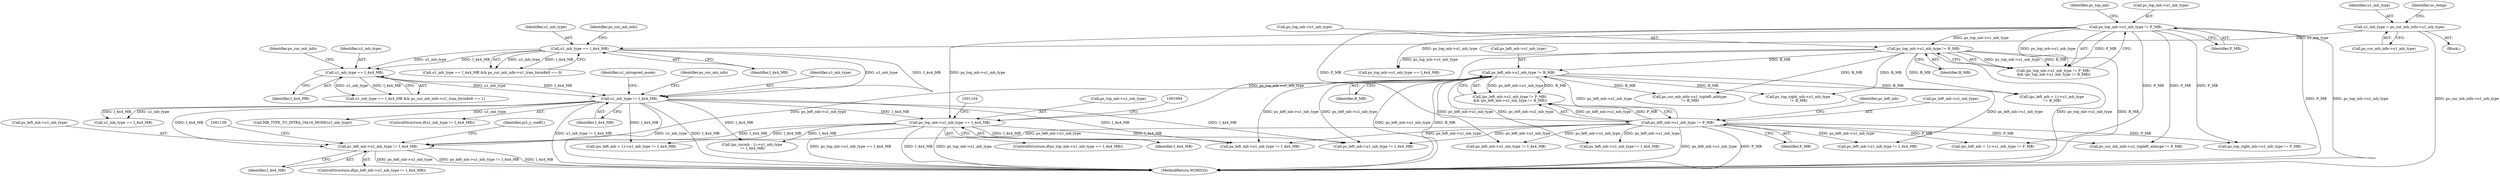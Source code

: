 digraph "0_Android_a583270e1c96d307469c83dc42bd3c5f1b9ef63f@pointer" {
"1001130" [label="(Call,ps_left_mb->u1_mb_type != I_4x4_MB)"];
"1000436" [label="(Call,ps_left_mb->u1_mb_type != B_MB)"];
"1000431" [label="(Call,ps_left_mb->u1_mb_type != P_MB)"];
"1000416" [label="(Call,ps_top_mb->u1_mb_type != P_MB)"];
"1000421" [label="(Call,ps_top_mb->u1_mb_type != B_MB)"];
"1000785" [label="(Call,u1_mb_type != I_4x4_MB)"];
"1000722" [label="(Call,u1_mb_type == I_4x4_MB)"];
"1000697" [label="(Call,u1_mb_type == I_4x4_MB)"];
"1000245" [label="(Call,u1_mb_type = ps_cur_mb_info->u1_mb_type)"];
"1001086" [label="(Call,ps_top_mb->u1_mb_type == I_4x4_MB)"];
"1000723" [label="(Identifier,u1_mb_type)"];
"1001086" [label="(Call,ps_top_mb->u1_mb_type == I_4x4_MB)"];
"1000791" [label="(Identifier,u1_intrapred_mode)"];
"1003254" [label="(MethodReturn,WORD32)"];
"1000246" [label="(Identifier,u1_mb_type)"];
"1001368" [label="(Call,ps_left_mb->u1_mb_type != I_4x4_MB)"];
"1001134" [label="(Identifier,I_4x4_MB)"];
"1000438" [label="(Identifier,ps_left_mb)"];
"1000698" [label="(Identifier,u1_mb_type)"];
"1000440" [label="(Identifier,B_MB)"];
"1000702" [label="(Identifier,ps_cur_mb_info)"];
"1000721" [label="(Call,u1_mb_type == I_4x4_MB && ps_cur_mb_info->u1_tran_form8x8 == 1)"];
"1000245" [label="(Call,u1_mb_type = ps_cur_mb_info->u1_mb_type)"];
"1001229" [label="(Call,(ps_left_mb + 1)->u1_mb_type != I_4x4_MB)"];
"1000416" [label="(Call,ps_top_mb->u1_mb_type != P_MB)"];
"1000785" [label="(Call,u1_mb_type != I_4x4_MB)"];
"1000526" [label="(Call,ps_cur_mb_info->u1_topleft_mbtype\n != B_MB)"];
"1000506" [label="(Call,ps_top_right_mb->u1_mb_type != P_MB)"];
"1001814" [label="(Call,u1_mb_type == I_4x4_MB)"];
"1001891" [label="(Call,ps_top_mb->u1_mb_type == I_4x4_MB)"];
"1000422" [label="(Call,ps_top_mb->u1_mb_type)"];
"1000432" [label="(Call,ps_left_mb->u1_mb_type)"];
"1001085" [label="(ControlStructure,if(ps_top_mb->u1_mb_type == I_4x4_MB))"];
"1001015" [label="(Identifier,ps_cur_mb_info)"];
"1001943" [label="(Call,ps_left_mb->u1_mb_type != I_4x4_MB)"];
"1000463" [label="(Call,(ps_left_mb + 1)->u1_mb_type != P_MB)"];
"1000521" [label="(Call,ps_cur_mb_info->u1_topleft_mbtype != P_MB)"];
"1000727" [label="(Identifier,ps_cur_mb_info)"];
"1001130" [label="(Call,ps_left_mb->u1_mb_type != I_4x4_MB)"];
"1000437" [label="(Call,ps_left_mb->u1_mb_type)"];
"1000699" [label="(Identifier,I_4x4_MB)"];
"1000252" [label="(Identifier,uc_temp)"];
"1000423" [label="(Identifier,ps_top_mb)"];
"1000792" [label="(Call,MB_TYPE_TO_INTRA_16x16_MODE(u1_mb_type))"];
"1000697" [label="(Call,u1_mb_type == I_4x4_MB)"];
"1001390" [label="(Identifier,pi2_y_coeff1)"];
"1000435" [label="(Identifier,P_MB)"];
"1000243" [label="(Block,)"];
"1001087" [label="(Call,ps_top_mb->u1_mb_type)"];
"1000425" [label="(Identifier,B_MB)"];
"1000430" [label="(Call,(ps_left_mb->u1_mb_type != P_MB)\n && (ps_left_mb->u1_mb_type != B_MB))"];
"1001129" [label="(ControlStructure,if(ps_left_mb->u1_mb_type != I_4x4_MB))"];
"1000470" [label="(Call,(ps_left_mb + 1)->u1_mb_type\n != B_MB)"];
"1000436" [label="(Call,ps_left_mb->u1_mb_type != B_MB)"];
"1000784" [label="(ControlStructure,if(u1_mb_type != I_4x4_MB))"];
"1001090" [label="(Identifier,I_4x4_MB)"];
"1000724" [label="(Identifier,I_4x4_MB)"];
"1001190" [label="(Call,ps_left_mb->u1_mb_type != I_4x4_MB)"];
"1000696" [label="(Call,u1_mb_type == I_4x4_MB && ps_cur_mb_info->u1_tran_form8x8 == 0)"];
"1000786" [label="(Identifier,u1_mb_type)"];
"1000420" [label="(Identifier,P_MB)"];
"1002013" [label="(Call,ps_left_mb->u1_mb_type != I_4x4_MB)"];
"1000431" [label="(Call,ps_left_mb->u1_mb_type != P_MB)"];
"1002197" [label="(Call,ps_left_mb->u1_mb_type != I_4x4_MB)"];
"1000247" [label="(Call,ps_cur_mb_info->u1_mb_type)"];
"1000511" [label="(Call,ps_top_right_mb->u1_mb_type\n != B_MB)"];
"1000722" [label="(Call,u1_mb_type == I_4x4_MB)"];
"1000417" [label="(Call,ps_top_mb->u1_mb_type)"];
"1001178" [label="(Call,(ps_curmb - 1)->u1_mb_type\n != I_4x4_MB)"];
"1000787" [label="(Identifier,I_4x4_MB)"];
"1001131" [label="(Call,ps_left_mb->u1_mb_type)"];
"1000415" [label="(Call,(ps_top_mb->u1_mb_type != P_MB)\n && (ps_top_mb->u1_mb_type != B_MB))"];
"1000421" [label="(Call,ps_top_mb->u1_mb_type != B_MB)"];
"1001130" -> "1001129"  [label="AST: "];
"1001130" -> "1001134"  [label="CFG: "];
"1001131" -> "1001130"  [label="AST: "];
"1001134" -> "1001130"  [label="AST: "];
"1001138" -> "1001130"  [label="CFG: "];
"1001390" -> "1001130"  [label="CFG: "];
"1001130" -> "1003254"  [label="DDG: ps_left_mb->u1_mb_type != I_4x4_MB"];
"1001130" -> "1003254"  [label="DDG: I_4x4_MB"];
"1001130" -> "1003254"  [label="DDG: ps_left_mb->u1_mb_type"];
"1000436" -> "1001130"  [label="DDG: ps_left_mb->u1_mb_type"];
"1000431" -> "1001130"  [label="DDG: ps_left_mb->u1_mb_type"];
"1000785" -> "1001130"  [label="DDG: I_4x4_MB"];
"1001086" -> "1001130"  [label="DDG: I_4x4_MB"];
"1000436" -> "1000430"  [label="AST: "];
"1000436" -> "1000440"  [label="CFG: "];
"1000437" -> "1000436"  [label="AST: "];
"1000440" -> "1000436"  [label="AST: "];
"1000430" -> "1000436"  [label="CFG: "];
"1000436" -> "1003254"  [label="DDG: ps_left_mb->u1_mb_type"];
"1000436" -> "1003254"  [label="DDG: B_MB"];
"1000436" -> "1000430"  [label="DDG: ps_left_mb->u1_mb_type"];
"1000436" -> "1000430"  [label="DDG: B_MB"];
"1000431" -> "1000436"  [label="DDG: ps_left_mb->u1_mb_type"];
"1000421" -> "1000436"  [label="DDG: B_MB"];
"1000436" -> "1000470"  [label="DDG: B_MB"];
"1000436" -> "1000511"  [label="DDG: B_MB"];
"1000436" -> "1000526"  [label="DDG: B_MB"];
"1000436" -> "1001190"  [label="DDG: ps_left_mb->u1_mb_type"];
"1000436" -> "1001368"  [label="DDG: ps_left_mb->u1_mb_type"];
"1000436" -> "1001943"  [label="DDG: ps_left_mb->u1_mb_type"];
"1000436" -> "1002013"  [label="DDG: ps_left_mb->u1_mb_type"];
"1000436" -> "1002197"  [label="DDG: ps_left_mb->u1_mb_type"];
"1000431" -> "1000430"  [label="AST: "];
"1000431" -> "1000435"  [label="CFG: "];
"1000432" -> "1000431"  [label="AST: "];
"1000435" -> "1000431"  [label="AST: "];
"1000438" -> "1000431"  [label="CFG: "];
"1000430" -> "1000431"  [label="CFG: "];
"1000431" -> "1003254"  [label="DDG: ps_left_mb->u1_mb_type"];
"1000431" -> "1003254"  [label="DDG: P_MB"];
"1000431" -> "1000430"  [label="DDG: ps_left_mb->u1_mb_type"];
"1000431" -> "1000430"  [label="DDG: P_MB"];
"1000416" -> "1000431"  [label="DDG: P_MB"];
"1000431" -> "1000463"  [label="DDG: P_MB"];
"1000431" -> "1000506"  [label="DDG: P_MB"];
"1000431" -> "1000521"  [label="DDG: P_MB"];
"1000431" -> "1001190"  [label="DDG: ps_left_mb->u1_mb_type"];
"1000431" -> "1001368"  [label="DDG: ps_left_mb->u1_mb_type"];
"1000431" -> "1001943"  [label="DDG: ps_left_mb->u1_mb_type"];
"1000431" -> "1002013"  [label="DDG: ps_left_mb->u1_mb_type"];
"1000431" -> "1002197"  [label="DDG: ps_left_mb->u1_mb_type"];
"1000416" -> "1000415"  [label="AST: "];
"1000416" -> "1000420"  [label="CFG: "];
"1000417" -> "1000416"  [label="AST: "];
"1000420" -> "1000416"  [label="AST: "];
"1000423" -> "1000416"  [label="CFG: "];
"1000415" -> "1000416"  [label="CFG: "];
"1000416" -> "1003254"  [label="DDG: P_MB"];
"1000416" -> "1003254"  [label="DDG: ps_top_mb->u1_mb_type"];
"1000416" -> "1000415"  [label="DDG: ps_top_mb->u1_mb_type"];
"1000416" -> "1000415"  [label="DDG: P_MB"];
"1000416" -> "1000421"  [label="DDG: ps_top_mb->u1_mb_type"];
"1000416" -> "1000463"  [label="DDG: P_MB"];
"1000416" -> "1000506"  [label="DDG: P_MB"];
"1000416" -> "1000521"  [label="DDG: P_MB"];
"1000416" -> "1001086"  [label="DDG: ps_top_mb->u1_mb_type"];
"1000416" -> "1001891"  [label="DDG: ps_top_mb->u1_mb_type"];
"1000421" -> "1000415"  [label="AST: "];
"1000421" -> "1000425"  [label="CFG: "];
"1000422" -> "1000421"  [label="AST: "];
"1000425" -> "1000421"  [label="AST: "];
"1000415" -> "1000421"  [label="CFG: "];
"1000421" -> "1003254"  [label="DDG: ps_top_mb->u1_mb_type"];
"1000421" -> "1003254"  [label="DDG: B_MB"];
"1000421" -> "1000415"  [label="DDG: ps_top_mb->u1_mb_type"];
"1000421" -> "1000415"  [label="DDG: B_MB"];
"1000421" -> "1000470"  [label="DDG: B_MB"];
"1000421" -> "1000511"  [label="DDG: B_MB"];
"1000421" -> "1000526"  [label="DDG: B_MB"];
"1000421" -> "1001086"  [label="DDG: ps_top_mb->u1_mb_type"];
"1000421" -> "1001891"  [label="DDG: ps_top_mb->u1_mb_type"];
"1000785" -> "1000784"  [label="AST: "];
"1000785" -> "1000787"  [label="CFG: "];
"1000786" -> "1000785"  [label="AST: "];
"1000787" -> "1000785"  [label="AST: "];
"1000791" -> "1000785"  [label="CFG: "];
"1001015" -> "1000785"  [label="CFG: "];
"1000785" -> "1003254"  [label="DDG: u1_mb_type != I_4x4_MB"];
"1000785" -> "1003254"  [label="DDG: u1_mb_type"];
"1000785" -> "1003254"  [label="DDG: I_4x4_MB"];
"1000722" -> "1000785"  [label="DDG: u1_mb_type"];
"1000722" -> "1000785"  [label="DDG: I_4x4_MB"];
"1000697" -> "1000785"  [label="DDG: u1_mb_type"];
"1000697" -> "1000785"  [label="DDG: I_4x4_MB"];
"1000785" -> "1000792"  [label="DDG: u1_mb_type"];
"1000785" -> "1001086"  [label="DDG: I_4x4_MB"];
"1000785" -> "1001178"  [label="DDG: I_4x4_MB"];
"1000785" -> "1001190"  [label="DDG: I_4x4_MB"];
"1000785" -> "1001229"  [label="DDG: I_4x4_MB"];
"1000785" -> "1001368"  [label="DDG: I_4x4_MB"];
"1000785" -> "1001814"  [label="DDG: u1_mb_type"];
"1000785" -> "1001814"  [label="DDG: I_4x4_MB"];
"1000722" -> "1000721"  [label="AST: "];
"1000722" -> "1000724"  [label="CFG: "];
"1000723" -> "1000722"  [label="AST: "];
"1000724" -> "1000722"  [label="AST: "];
"1000727" -> "1000722"  [label="CFG: "];
"1000721" -> "1000722"  [label="CFG: "];
"1000722" -> "1000721"  [label="DDG: u1_mb_type"];
"1000722" -> "1000721"  [label="DDG: I_4x4_MB"];
"1000697" -> "1000722"  [label="DDG: u1_mb_type"];
"1000697" -> "1000722"  [label="DDG: I_4x4_MB"];
"1000697" -> "1000696"  [label="AST: "];
"1000697" -> "1000699"  [label="CFG: "];
"1000698" -> "1000697"  [label="AST: "];
"1000699" -> "1000697"  [label="AST: "];
"1000702" -> "1000697"  [label="CFG: "];
"1000696" -> "1000697"  [label="CFG: "];
"1000697" -> "1000696"  [label="DDG: u1_mb_type"];
"1000697" -> "1000696"  [label="DDG: I_4x4_MB"];
"1000245" -> "1000697"  [label="DDG: u1_mb_type"];
"1000245" -> "1000243"  [label="AST: "];
"1000245" -> "1000247"  [label="CFG: "];
"1000246" -> "1000245"  [label="AST: "];
"1000247" -> "1000245"  [label="AST: "];
"1000252" -> "1000245"  [label="CFG: "];
"1000245" -> "1003254"  [label="DDG: ps_cur_mb_info->u1_mb_type"];
"1001086" -> "1001085"  [label="AST: "];
"1001086" -> "1001090"  [label="CFG: "];
"1001087" -> "1001086"  [label="AST: "];
"1001090" -> "1001086"  [label="AST: "];
"1001094" -> "1001086"  [label="CFG: "];
"1001104" -> "1001086"  [label="CFG: "];
"1001086" -> "1003254"  [label="DDG: ps_top_mb->u1_mb_type"];
"1001086" -> "1003254"  [label="DDG: ps_top_mb->u1_mb_type == I_4x4_MB"];
"1001086" -> "1003254"  [label="DDG: I_4x4_MB"];
"1001086" -> "1001178"  [label="DDG: I_4x4_MB"];
"1001086" -> "1001190"  [label="DDG: I_4x4_MB"];
"1001086" -> "1001229"  [label="DDG: I_4x4_MB"];
"1001086" -> "1001368"  [label="DDG: I_4x4_MB"];
}
